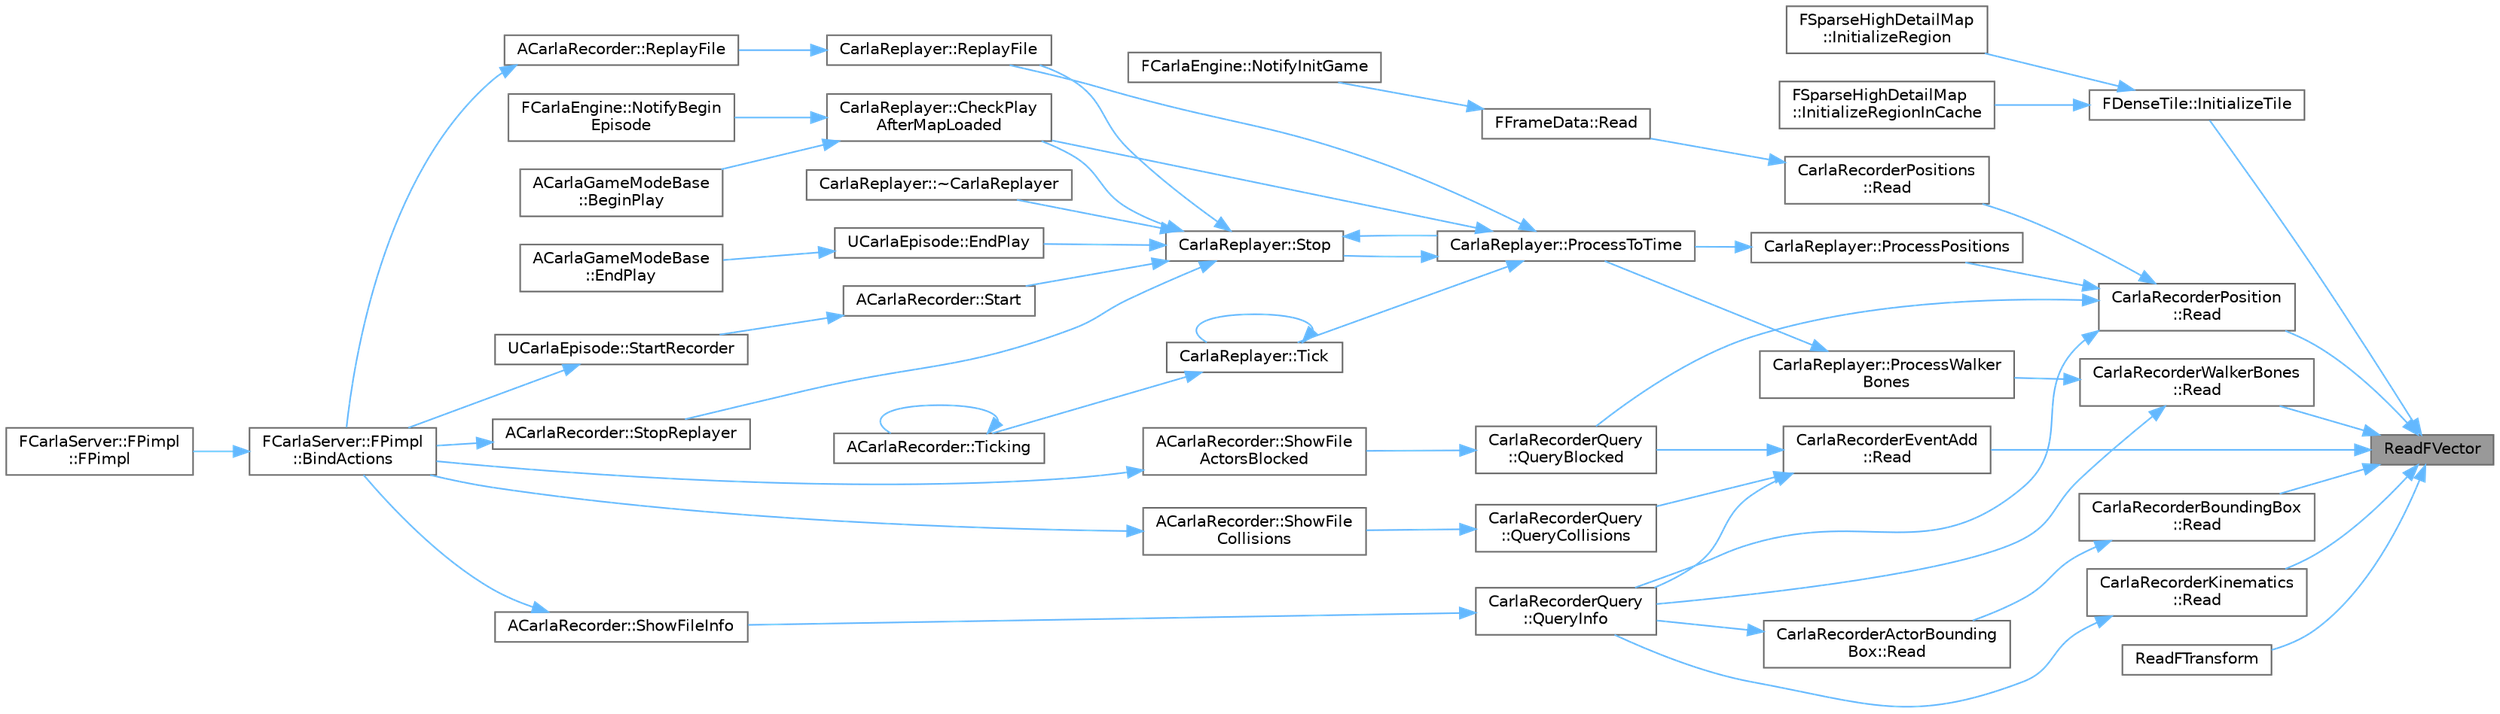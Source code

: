 digraph "ReadFVector"
{
 // INTERACTIVE_SVG=YES
 // LATEX_PDF_SIZE
  bgcolor="transparent";
  edge [fontname=Helvetica,fontsize=10,labelfontname=Helvetica,labelfontsize=10];
  node [fontname=Helvetica,fontsize=10,shape=box,height=0.2,width=0.4];
  rankdir="RL";
  Node1 [id="Node000001",label="ReadFVector",height=0.2,width=0.4,color="gray40", fillcolor="grey60", style="filled", fontcolor="black",tooltip=" "];
  Node1 -> Node2 [id="edge1_Node000001_Node000002",dir="back",color="steelblue1",style="solid",tooltip=" "];
  Node2 [id="Node000002",label="FDenseTile::InitializeTile",height=0.2,width=0.4,color="grey40", fillcolor="white", style="filled",URL="$d3/de5/structFDenseTile.html#ab6b0e572c1d1baad07394d553b96b03b",tooltip=" "];
  Node2 -> Node3 [id="edge2_Node000002_Node000003",dir="back",color="steelblue1",style="solid",tooltip=" "];
  Node3 [id="Node000003",label="FSparseHighDetailMap\l::InitializeRegion",height=0.2,width=0.4,color="grey40", fillcolor="white", style="filled",URL="$d1/d85/classFSparseHighDetailMap.html#a37aed2e1e0b34af20c824e5d35f3c05d",tooltip=" "];
  Node2 -> Node4 [id="edge3_Node000002_Node000004",dir="back",color="steelblue1",style="solid",tooltip=" "];
  Node4 [id="Node000004",label="FSparseHighDetailMap\l::InitializeRegionInCache",height=0.2,width=0.4,color="grey40", fillcolor="white", style="filled",URL="$d1/d85/classFSparseHighDetailMap.html#a3d5492cf56ebf32aac1c304c36384784",tooltip=" "];
  Node1 -> Node5 [id="edge4_Node000001_Node000005",dir="back",color="steelblue1",style="solid",tooltip=" "];
  Node5 [id="Node000005",label="CarlaRecorderBoundingBox\l::Read",height=0.2,width=0.4,color="grey40", fillcolor="white", style="filled",URL="$d8/dee/structCarlaRecorderBoundingBox.html#ae09c38d363faf1696c6bc1d177beb0b2",tooltip=" "];
  Node5 -> Node6 [id="edge5_Node000005_Node000006",dir="back",color="steelblue1",style="solid",tooltip=" "];
  Node6 [id="Node000006",label="CarlaRecorderActorBounding\lBox::Read",height=0.2,width=0.4,color="grey40", fillcolor="white", style="filled",URL="$dc/d9c/structCarlaRecorderActorBoundingBox.html#ad1c7fd9d95e83ad031f605fc6be8497d",tooltip=" "];
  Node6 -> Node7 [id="edge6_Node000006_Node000007",dir="back",color="steelblue1",style="solid",tooltip=" "];
  Node7 [id="Node000007",label="CarlaRecorderQuery\l::QueryInfo",height=0.2,width=0.4,color="grey40", fillcolor="white", style="filled",URL="$df/d24/classCarlaRecorderQuery.html#afca6ea52a00461c2b4260c2763b81163",tooltip=" "];
  Node7 -> Node8 [id="edge7_Node000007_Node000008",dir="back",color="steelblue1",style="solid",tooltip=" "];
  Node8 [id="Node000008",label="ACarlaRecorder::ShowFileInfo",height=0.2,width=0.4,color="grey40", fillcolor="white", style="filled",URL="$dd/db9/classACarlaRecorder.html#a36bb8a5afb7772514440bfe49e25b88b",tooltip=" "];
  Node8 -> Node9 [id="edge8_Node000008_Node000009",dir="back",color="steelblue1",style="solid",tooltip=" "];
  Node9 [id="Node000009",label="FCarlaServer::FPimpl\l::BindActions",height=0.2,width=0.4,color="grey40", fillcolor="white", style="filled",URL="$d7/d97/classFCarlaServer_1_1FPimpl.html#a675a6b572112a21e8bc011dddfd0de86",tooltip=" "];
  Node9 -> Node10 [id="edge9_Node000009_Node000010",dir="back",color="steelblue1",style="solid",tooltip=" "];
  Node10 [id="Node000010",label="FCarlaServer::FPimpl\l::FPimpl",height=0.2,width=0.4,color="grey40", fillcolor="white", style="filled",URL="$d7/d97/classFCarlaServer_1_1FPimpl.html#ab9ff29fc81bd2f9a14677941c7f7b62d",tooltip=" "];
  Node1 -> Node11 [id="edge10_Node000001_Node000011",dir="back",color="steelblue1",style="solid",tooltip=" "];
  Node11 [id="Node000011",label="CarlaRecorderEventAdd\l::Read",height=0.2,width=0.4,color="grey40", fillcolor="white", style="filled",URL="$d9/dfc/structCarlaRecorderEventAdd.html#a5d9e79cbd92db1b18ac9da990d44bbae",tooltip=" "];
  Node11 -> Node12 [id="edge11_Node000011_Node000012",dir="back",color="steelblue1",style="solid",tooltip=" "];
  Node12 [id="Node000012",label="CarlaRecorderQuery\l::QueryBlocked",height=0.2,width=0.4,color="grey40", fillcolor="white", style="filled",URL="$df/d24/classCarlaRecorderQuery.html#a824de476f66ff99b52e1008c1d88b3ad",tooltip=" "];
  Node12 -> Node13 [id="edge12_Node000012_Node000013",dir="back",color="steelblue1",style="solid",tooltip=" "];
  Node13 [id="Node000013",label="ACarlaRecorder::ShowFile\lActorsBlocked",height=0.2,width=0.4,color="grey40", fillcolor="white", style="filled",URL="$dd/db9/classACarlaRecorder.html#a8b79edb76187b8c8605e16ae13795e62",tooltip=" "];
  Node13 -> Node9 [id="edge13_Node000013_Node000009",dir="back",color="steelblue1",style="solid",tooltip=" "];
  Node11 -> Node14 [id="edge14_Node000011_Node000014",dir="back",color="steelblue1",style="solid",tooltip=" "];
  Node14 [id="Node000014",label="CarlaRecorderQuery\l::QueryCollisions",height=0.2,width=0.4,color="grey40", fillcolor="white", style="filled",URL="$df/d24/classCarlaRecorderQuery.html#a85af44f619477f6a49ff114681a266b4",tooltip=" "];
  Node14 -> Node15 [id="edge15_Node000014_Node000015",dir="back",color="steelblue1",style="solid",tooltip=" "];
  Node15 [id="Node000015",label="ACarlaRecorder::ShowFile\lCollisions",height=0.2,width=0.4,color="grey40", fillcolor="white", style="filled",URL="$dd/db9/classACarlaRecorder.html#a290a4bd7ccf26996deb26e4edd7afcc1",tooltip=" "];
  Node15 -> Node9 [id="edge16_Node000015_Node000009",dir="back",color="steelblue1",style="solid",tooltip=" "];
  Node11 -> Node7 [id="edge17_Node000011_Node000007",dir="back",color="steelblue1",style="solid",tooltip=" "];
  Node1 -> Node16 [id="edge18_Node000001_Node000016",dir="back",color="steelblue1",style="solid",tooltip=" "];
  Node16 [id="Node000016",label="CarlaRecorderKinematics\l::Read",height=0.2,width=0.4,color="grey40", fillcolor="white", style="filled",URL="$dd/d47/structCarlaRecorderKinematics.html#acd6379b9f42d2d2015c03a65a54d8339",tooltip=" "];
  Node16 -> Node7 [id="edge19_Node000016_Node000007",dir="back",color="steelblue1",style="solid",tooltip=" "];
  Node1 -> Node17 [id="edge20_Node000001_Node000017",dir="back",color="steelblue1",style="solid",tooltip=" "];
  Node17 [id="Node000017",label="CarlaRecorderPosition\l::Read",height=0.2,width=0.4,color="grey40", fillcolor="white", style="filled",URL="$d3/d16/structCarlaRecorderPosition.html#a6c79bda342359f98692c9127e6153408",tooltip=" "];
  Node17 -> Node18 [id="edge21_Node000017_Node000018",dir="back",color="steelblue1",style="solid",tooltip=" "];
  Node18 [id="Node000018",label="CarlaReplayer::ProcessPositions",height=0.2,width=0.4,color="grey40", fillcolor="white", style="filled",URL="$dc/dc6/classCarlaReplayer.html#a5541e07e46c1aa34571834f7bcceb243",tooltip=" "];
  Node18 -> Node19 [id="edge22_Node000018_Node000019",dir="back",color="steelblue1",style="solid",tooltip=" "];
  Node19 [id="Node000019",label="CarlaReplayer::ProcessToTime",height=0.2,width=0.4,color="grey40", fillcolor="white", style="filled",URL="$dc/dc6/classCarlaReplayer.html#ae0a5643d88257bdceb9e12d5c33194cb",tooltip=" "];
  Node19 -> Node20 [id="edge23_Node000019_Node000020",dir="back",color="steelblue1",style="solid",tooltip=" "];
  Node20 [id="Node000020",label="CarlaReplayer::CheckPlay\lAfterMapLoaded",height=0.2,width=0.4,color="grey40", fillcolor="white", style="filled",URL="$dc/dc6/classCarlaReplayer.html#ac70d3dbe1f79ffd25a695ec3bd2485e6",tooltip=" "];
  Node20 -> Node21 [id="edge24_Node000020_Node000021",dir="back",color="steelblue1",style="solid",tooltip=" "];
  Node21 [id="Node000021",label="ACarlaGameModeBase\l::BeginPlay",height=0.2,width=0.4,color="grey40", fillcolor="white", style="filled",URL="$db/de5/classACarlaGameModeBase.html#a3909b055b351f69d7ad1e39a42e72e3d",tooltip=" "];
  Node20 -> Node22 [id="edge25_Node000020_Node000022",dir="back",color="steelblue1",style="solid",tooltip=" "];
  Node22 [id="Node000022",label="FCarlaEngine::NotifyBegin\lEpisode",height=0.2,width=0.4,color="grey40", fillcolor="white", style="filled",URL="$dc/d49/classFCarlaEngine.html#ab4c918e4d4855a26ab57c4bb79ad4645",tooltip=" "];
  Node19 -> Node23 [id="edge26_Node000019_Node000023",dir="back",color="steelblue1",style="solid",tooltip=" "];
  Node23 [id="Node000023",label="CarlaReplayer::ReplayFile",height=0.2,width=0.4,color="grey40", fillcolor="white", style="filled",URL="$dc/dc6/classCarlaReplayer.html#a480fd94fedc2367d7f7f58f17f3cd5a4",tooltip=" "];
  Node23 -> Node24 [id="edge27_Node000023_Node000024",dir="back",color="steelblue1",style="solid",tooltip=" "];
  Node24 [id="Node000024",label="ACarlaRecorder::ReplayFile",height=0.2,width=0.4,color="grey40", fillcolor="white", style="filled",URL="$dd/db9/classACarlaRecorder.html#a5dc891241c275eedcf6b1f189751520b",tooltip=" "];
  Node24 -> Node9 [id="edge28_Node000024_Node000009",dir="back",color="steelblue1",style="solid",tooltip=" "];
  Node19 -> Node25 [id="edge29_Node000019_Node000025",dir="back",color="steelblue1",style="solid",tooltip=" "];
  Node25 [id="Node000025",label="CarlaReplayer::Stop",height=0.2,width=0.4,color="grey40", fillcolor="white", style="filled",URL="$dc/dc6/classCarlaReplayer.html#af627917f2c95135fb11b59af4f65dbf7",tooltip=" "];
  Node25 -> Node20 [id="edge30_Node000025_Node000020",dir="back",color="steelblue1",style="solid",tooltip=" "];
  Node25 -> Node26 [id="edge31_Node000025_Node000026",dir="back",color="steelblue1",style="solid",tooltip=" "];
  Node26 [id="Node000026",label="UCarlaEpisode::EndPlay",height=0.2,width=0.4,color="grey40", fillcolor="white", style="filled",URL="$dc/d84/classUCarlaEpisode.html#a04380aa760fc6891f1c51cdbe7ddb856",tooltip=" "];
  Node26 -> Node27 [id="edge32_Node000026_Node000027",dir="back",color="steelblue1",style="solid",tooltip=" "];
  Node27 [id="Node000027",label="ACarlaGameModeBase\l::EndPlay",height=0.2,width=0.4,color="grey40", fillcolor="white", style="filled",URL="$db/de5/classACarlaGameModeBase.html#a8e61df047eac428453a627a6de9ace75",tooltip=" "];
  Node25 -> Node19 [id="edge33_Node000025_Node000019",dir="back",color="steelblue1",style="solid",tooltip=" "];
  Node25 -> Node23 [id="edge34_Node000025_Node000023",dir="back",color="steelblue1",style="solid",tooltip=" "];
  Node25 -> Node28 [id="edge35_Node000025_Node000028",dir="back",color="steelblue1",style="solid",tooltip=" "];
  Node28 [id="Node000028",label="ACarlaRecorder::Start",height=0.2,width=0.4,color="grey40", fillcolor="white", style="filled",URL="$dd/db9/classACarlaRecorder.html#aba719596bd56c72a39f902f6e9a5d290",tooltip=" "];
  Node28 -> Node29 [id="edge36_Node000028_Node000029",dir="back",color="steelblue1",style="solid",tooltip=" "];
  Node29 [id="Node000029",label="UCarlaEpisode::StartRecorder",height=0.2,width=0.4,color="grey40", fillcolor="white", style="filled",URL="$dc/d84/classUCarlaEpisode.html#a1059ce6d102804115b3243de46d46bec",tooltip=" "];
  Node29 -> Node9 [id="edge37_Node000029_Node000009",dir="back",color="steelblue1",style="solid",tooltip=" "];
  Node25 -> Node30 [id="edge38_Node000025_Node000030",dir="back",color="steelblue1",style="solid",tooltip=" "];
  Node30 [id="Node000030",label="ACarlaRecorder::StopReplayer",height=0.2,width=0.4,color="grey40", fillcolor="white", style="filled",URL="$dd/db9/classACarlaRecorder.html#a33fb5180defd8c9c1d3063eff52c7a37",tooltip=" "];
  Node30 -> Node9 [id="edge39_Node000030_Node000009",dir="back",color="steelblue1",style="solid",tooltip=" "];
  Node25 -> Node31 [id="edge40_Node000025_Node000031",dir="back",color="steelblue1",style="solid",tooltip=" "];
  Node31 [id="Node000031",label="CarlaReplayer::~CarlaReplayer",height=0.2,width=0.4,color="grey40", fillcolor="white", style="filled",URL="$dc/dc6/classCarlaReplayer.html#a6dadadd7719c5e660d2e3d99b22f5961",tooltip=" "];
  Node19 -> Node32 [id="edge41_Node000019_Node000032",dir="back",color="steelblue1",style="solid",tooltip=" "];
  Node32 [id="Node000032",label="CarlaReplayer::Tick",height=0.2,width=0.4,color="grey40", fillcolor="white", style="filled",URL="$dc/dc6/classCarlaReplayer.html#a4aeceb13aaa5dfcbf3ee42d7582262a4",tooltip=" "];
  Node32 -> Node32 [id="edge42_Node000032_Node000032",dir="back",color="steelblue1",style="solid",tooltip=" "];
  Node32 -> Node33 [id="edge43_Node000032_Node000033",dir="back",color="steelblue1",style="solid",tooltip=" "];
  Node33 [id="Node000033",label="ACarlaRecorder::Ticking",height=0.2,width=0.4,color="grey40", fillcolor="white", style="filled",URL="$dd/db9/classACarlaRecorder.html#a1074f19dfe5b16a9e10b24ef35b26abc",tooltip=" "];
  Node33 -> Node33 [id="edge44_Node000033_Node000033",dir="back",color="steelblue1",style="solid",tooltip=" "];
  Node17 -> Node12 [id="edge45_Node000017_Node000012",dir="back",color="steelblue1",style="solid",tooltip=" "];
  Node17 -> Node7 [id="edge46_Node000017_Node000007",dir="back",color="steelblue1",style="solid",tooltip=" "];
  Node17 -> Node34 [id="edge47_Node000017_Node000034",dir="back",color="steelblue1",style="solid",tooltip=" "];
  Node34 [id="Node000034",label="CarlaRecorderPositions\l::Read",height=0.2,width=0.4,color="grey40", fillcolor="white", style="filled",URL="$da/df1/classCarlaRecorderPositions.html#adbdbfe2a8a981d6467ca0a77cb6d2368",tooltip=" "];
  Node34 -> Node35 [id="edge48_Node000034_Node000035",dir="back",color="steelblue1",style="solid",tooltip=" "];
  Node35 [id="Node000035",label="FFrameData::Read",height=0.2,width=0.4,color="grey40", fillcolor="white", style="filled",URL="$de/db4/classFFrameData.html#a1d60d134d0c4ed720a5dbfc8688559ce",tooltip=" "];
  Node35 -> Node36 [id="edge49_Node000035_Node000036",dir="back",color="steelblue1",style="solid",tooltip=" "];
  Node36 [id="Node000036",label="FCarlaEngine::NotifyInitGame",height=0.2,width=0.4,color="grey40", fillcolor="white", style="filled",URL="$dc/d49/classFCarlaEngine.html#ab8d13063cde985781237dd7da308227e",tooltip=" "];
  Node1 -> Node37 [id="edge50_Node000001_Node000037",dir="back",color="steelblue1",style="solid",tooltip=" "];
  Node37 [id="Node000037",label="CarlaRecorderWalkerBones\l::Read",height=0.2,width=0.4,color="grey40", fillcolor="white", style="filled",URL="$dd/dfc/structCarlaRecorderWalkerBones.html#a1bea3e3cd0a4e2c6fe76bcbbc1af77cb",tooltip=" "];
  Node37 -> Node38 [id="edge51_Node000037_Node000038",dir="back",color="steelblue1",style="solid",tooltip=" "];
  Node38 [id="Node000038",label="CarlaReplayer::ProcessWalker\lBones",height=0.2,width=0.4,color="grey40", fillcolor="white", style="filled",URL="$dc/dc6/classCarlaReplayer.html#a48bd30916caba300077a56841523ac9c",tooltip=" "];
  Node38 -> Node19 [id="edge52_Node000038_Node000019",dir="back",color="steelblue1",style="solid",tooltip=" "];
  Node37 -> Node7 [id="edge53_Node000037_Node000007",dir="back",color="steelblue1",style="solid",tooltip=" "];
  Node1 -> Node39 [id="edge54_Node000001_Node000039",dir="back",color="steelblue1",style="solid",tooltip=" "];
  Node39 [id="Node000039",label="ReadFTransform",height=0.2,width=0.4,color="grey40", fillcolor="white", style="filled",URL="$d6/d51/CarlaRecorderHelpers_8cpp.html#a8136d84295eb9e3b1e524d67008642dc",tooltip=" "];
}
